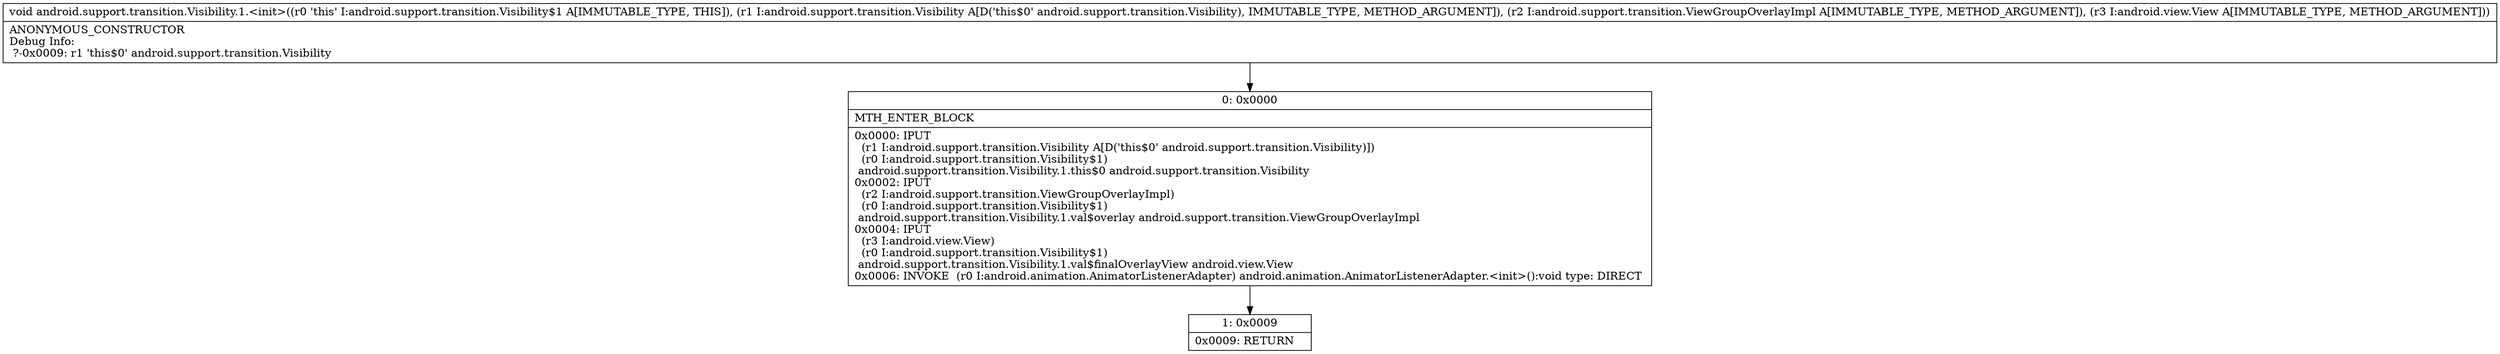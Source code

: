 digraph "CFG forandroid.support.transition.Visibility.1.\<init\>(Landroid\/support\/transition\/Visibility;Landroid\/support\/transition\/ViewGroupOverlayImpl;Landroid\/view\/View;)V" {
Node_0 [shape=record,label="{0\:\ 0x0000|MTH_ENTER_BLOCK\l|0x0000: IPUT  \l  (r1 I:android.support.transition.Visibility A[D('this$0' android.support.transition.Visibility)])\l  (r0 I:android.support.transition.Visibility$1)\l android.support.transition.Visibility.1.this$0 android.support.transition.Visibility \l0x0002: IPUT  \l  (r2 I:android.support.transition.ViewGroupOverlayImpl)\l  (r0 I:android.support.transition.Visibility$1)\l android.support.transition.Visibility.1.val$overlay android.support.transition.ViewGroupOverlayImpl \l0x0004: IPUT  \l  (r3 I:android.view.View)\l  (r0 I:android.support.transition.Visibility$1)\l android.support.transition.Visibility.1.val$finalOverlayView android.view.View \l0x0006: INVOKE  (r0 I:android.animation.AnimatorListenerAdapter) android.animation.AnimatorListenerAdapter.\<init\>():void type: DIRECT \l}"];
Node_1 [shape=record,label="{1\:\ 0x0009|0x0009: RETURN   \l}"];
MethodNode[shape=record,label="{void android.support.transition.Visibility.1.\<init\>((r0 'this' I:android.support.transition.Visibility$1 A[IMMUTABLE_TYPE, THIS]), (r1 I:android.support.transition.Visibility A[D('this$0' android.support.transition.Visibility), IMMUTABLE_TYPE, METHOD_ARGUMENT]), (r2 I:android.support.transition.ViewGroupOverlayImpl A[IMMUTABLE_TYPE, METHOD_ARGUMENT]), (r3 I:android.view.View A[IMMUTABLE_TYPE, METHOD_ARGUMENT]))  | ANONYMOUS_CONSTRUCTOR\lDebug Info:\l  ?\-0x0009: r1 'this$0' android.support.transition.Visibility\l}"];
MethodNode -> Node_0;
Node_0 -> Node_1;
}

